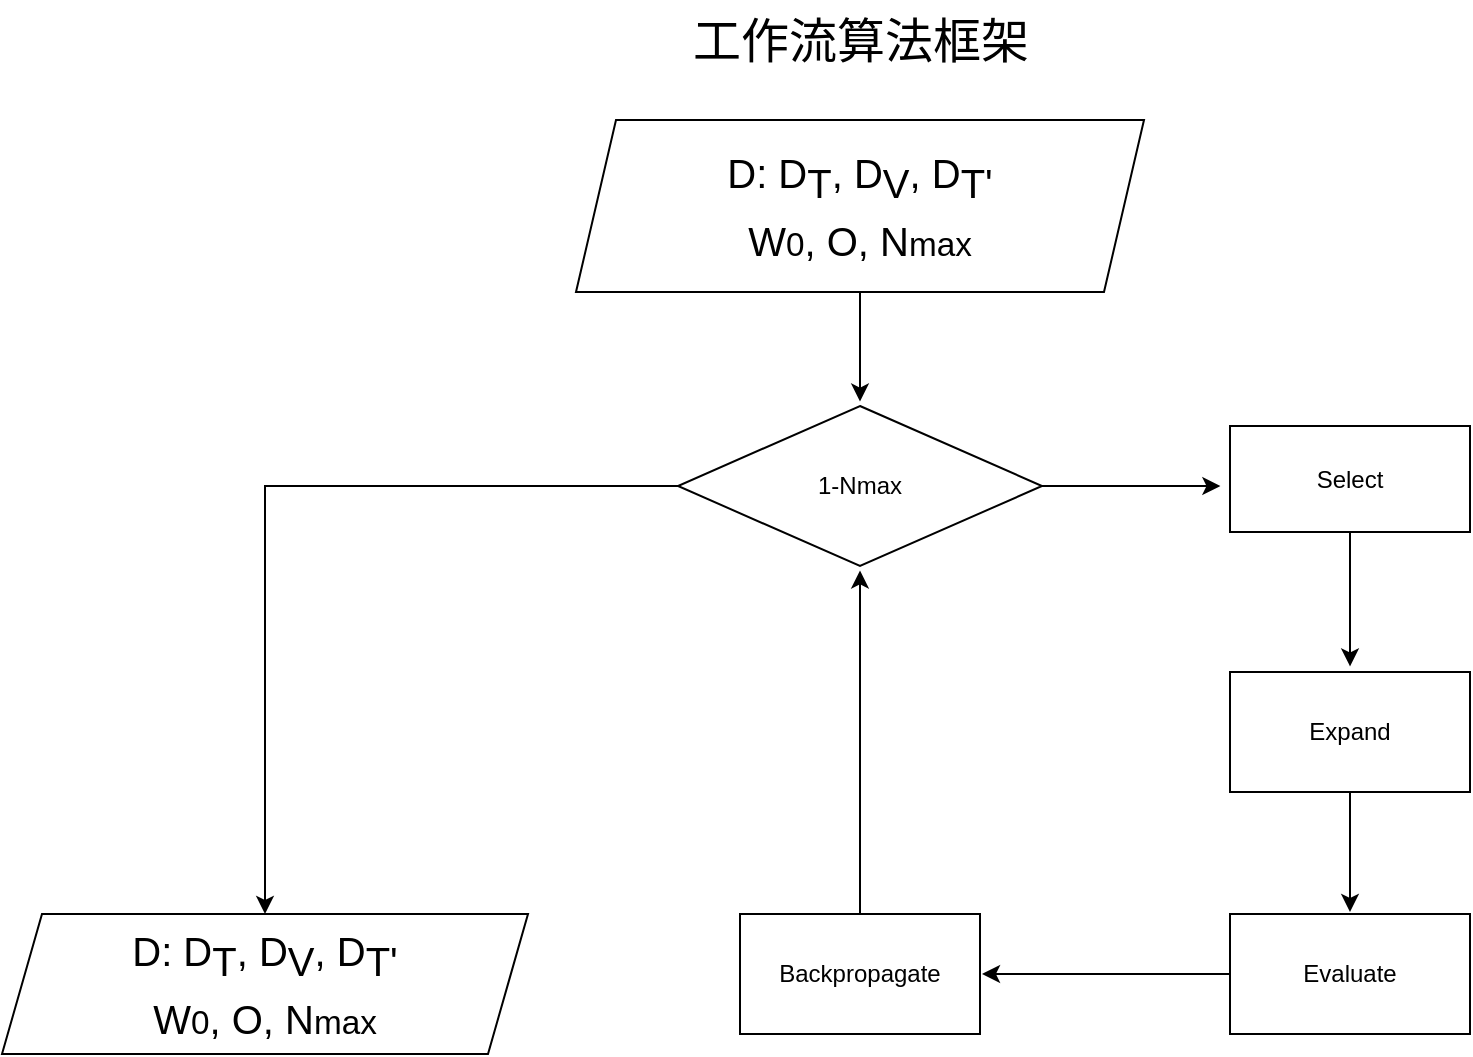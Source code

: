 <mxfile version="24.8.6">
  <diagram name="第 1 页" id="ySSxs_IK6wjhbyxDStdA">
    <mxGraphModel dx="1050" dy="530" grid="0" gridSize="10" guides="1" tooltips="1" connect="1" arrows="1" fold="1" page="1" pageScale="1" pageWidth="1169" pageHeight="827" math="0" shadow="0">
      <root>
        <mxCell id="0" />
        <mxCell id="1" parent="0" />
        <mxCell id="_IWaz8_7ypiRNUwaHyGo-1" value="工作流算法框架" style="text;html=1;align=center;verticalAlign=middle;resizable=0;points=[];autosize=1;strokeColor=none;fillColor=none;fontSize=24;" vertex="1" parent="1">
          <mxGeometry x="378" y="66" width="186" height="41" as="geometry" />
        </mxCell>
        <mxCell id="_IWaz8_7ypiRNUwaHyGo-11" style="edgeStyle=orthogonalEdgeStyle;rounded=0;orthogonalLoop=1;jettySize=auto;html=1;" edge="1" parent="1" source="_IWaz8_7ypiRNUwaHyGo-3">
          <mxGeometry relative="1" as="geometry">
            <mxPoint x="471" y="266.8" as="targetPoint" />
          </mxGeometry>
        </mxCell>
        <mxCell id="_IWaz8_7ypiRNUwaHyGo-3" value="&lt;span style=&quot;font-size: 20px;&quot;&gt;D: D&lt;/span&gt;&lt;sub style=&quot;font-size: 20px;&quot;&gt;T&lt;/sub&gt;&lt;span style=&quot;font-size: 20px;&quot;&gt;, D&lt;/span&gt;&lt;sub style=&quot;font-size: 20px;&quot;&gt;V&lt;/sub&gt;&lt;span style=&quot;font-size: 20px;&quot;&gt;, D&lt;/span&gt;&lt;sub style=&quot;font-size: 20px;&quot;&gt;T&#39;&lt;/sub&gt;&lt;div&gt;&lt;sub style=&quot;font-size: 20px;&quot;&gt;W&lt;/sub&gt;&lt;span style=&quot;font-size: 20px;&quot;&gt;&lt;sub&gt;0&lt;/sub&gt;&lt;/span&gt;&lt;sub style=&quot;font-size: 20px;&quot;&gt;, O, N&lt;/sub&gt;&lt;span style=&quot;font-size: 20px;&quot;&gt;&lt;sub&gt;max&lt;/sub&gt;&lt;/span&gt;&lt;/div&gt;" style="shape=parallelogram;perimeter=parallelogramPerimeter;whiteSpace=wrap;html=1;fixedSize=1;fontSize=20;" vertex="1" parent="1">
          <mxGeometry x="329" y="126" width="284" height="86" as="geometry" />
        </mxCell>
        <mxCell id="_IWaz8_7ypiRNUwaHyGo-12" style="edgeStyle=orthogonalEdgeStyle;rounded=0;orthogonalLoop=1;jettySize=auto;html=1;" edge="1" parent="1" source="_IWaz8_7ypiRNUwaHyGo-4">
          <mxGeometry relative="1" as="geometry">
            <mxPoint x="651.2" y="309" as="targetPoint" />
          </mxGeometry>
        </mxCell>
        <mxCell id="_IWaz8_7ypiRNUwaHyGo-20" style="edgeStyle=orthogonalEdgeStyle;rounded=0;orthogonalLoop=1;jettySize=auto;html=1;entryX=0.5;entryY=0;entryDx=0;entryDy=0;" edge="1" parent="1" source="_IWaz8_7ypiRNUwaHyGo-4" target="_IWaz8_7ypiRNUwaHyGo-10">
          <mxGeometry relative="1" as="geometry" />
        </mxCell>
        <mxCell id="_IWaz8_7ypiRNUwaHyGo-4" value="1-Nmax" style="rhombus;whiteSpace=wrap;html=1;" vertex="1" parent="1">
          <mxGeometry x="380" y="269" width="182" height="80" as="geometry" />
        </mxCell>
        <mxCell id="_IWaz8_7ypiRNUwaHyGo-15" style="edgeStyle=orthogonalEdgeStyle;rounded=0;orthogonalLoop=1;jettySize=auto;html=1;" edge="1" parent="1" source="_IWaz8_7ypiRNUwaHyGo-5">
          <mxGeometry relative="1" as="geometry">
            <mxPoint x="716" y="399.2" as="targetPoint" />
          </mxGeometry>
        </mxCell>
        <mxCell id="_IWaz8_7ypiRNUwaHyGo-5" value="Select" style="rounded=0;whiteSpace=wrap;html=1;" vertex="1" parent="1">
          <mxGeometry x="656" y="279" width="120" height="53" as="geometry" />
        </mxCell>
        <mxCell id="_IWaz8_7ypiRNUwaHyGo-16" style="edgeStyle=orthogonalEdgeStyle;rounded=0;orthogonalLoop=1;jettySize=auto;html=1;" edge="1" parent="1" source="_IWaz8_7ypiRNUwaHyGo-6">
          <mxGeometry relative="1" as="geometry">
            <mxPoint x="716" y="522" as="targetPoint" />
          </mxGeometry>
        </mxCell>
        <mxCell id="_IWaz8_7ypiRNUwaHyGo-6" value="Expand" style="rounded=0;whiteSpace=wrap;html=1;" vertex="1" parent="1">
          <mxGeometry x="656" y="402" width="120" height="60" as="geometry" />
        </mxCell>
        <mxCell id="_IWaz8_7ypiRNUwaHyGo-17" style="edgeStyle=orthogonalEdgeStyle;rounded=0;orthogonalLoop=1;jettySize=auto;html=1;" edge="1" parent="1" source="_IWaz8_7ypiRNUwaHyGo-7">
          <mxGeometry relative="1" as="geometry">
            <mxPoint x="532" y="553" as="targetPoint" />
          </mxGeometry>
        </mxCell>
        <mxCell id="_IWaz8_7ypiRNUwaHyGo-7" value="Evaluate" style="rounded=0;whiteSpace=wrap;html=1;" vertex="1" parent="1">
          <mxGeometry x="656" y="523" width="120" height="60" as="geometry" />
        </mxCell>
        <mxCell id="_IWaz8_7ypiRNUwaHyGo-19" style="edgeStyle=orthogonalEdgeStyle;rounded=0;orthogonalLoop=1;jettySize=auto;html=1;" edge="1" parent="1" source="_IWaz8_7ypiRNUwaHyGo-8">
          <mxGeometry relative="1" as="geometry">
            <mxPoint x="471" y="351.2" as="targetPoint" />
          </mxGeometry>
        </mxCell>
        <mxCell id="_IWaz8_7ypiRNUwaHyGo-8" value="&lt;span class=&quot;katex-mathml&quot;&gt;&lt;math xmlns=&quot;http://www.w3.org/1998/Math/MathML&quot;&gt;&lt;mrow&gt;&lt;mtext&gt;&lt;span style=&quot;background-color: initial; font-family: Helvetica;&quot;&gt;Backpropagate&lt;/span&gt;&lt;/mtext&gt;&lt;/mrow&gt;&lt;/math&gt;&lt;/span&gt;" style="rounded=0;whiteSpace=wrap;html=1;" vertex="1" parent="1">
          <mxGeometry x="411" y="523" width="120" height="60" as="geometry" />
        </mxCell>
        <mxCell id="_IWaz8_7ypiRNUwaHyGo-10" value="&lt;span style=&quot;font-size: 20px;&quot;&gt;D: D&lt;/span&gt;&lt;sub style=&quot;font-size: 20px;&quot;&gt;T&lt;/sub&gt;&lt;span style=&quot;font-size: 20px;&quot;&gt;, D&lt;/span&gt;&lt;sub style=&quot;font-size: 20px;&quot;&gt;V&lt;/sub&gt;&lt;span style=&quot;font-size: 20px;&quot;&gt;, D&lt;/span&gt;&lt;sub style=&quot;font-size: 20px;&quot;&gt;T&#39;&lt;/sub&gt;&lt;div&gt;&lt;sub style=&quot;font-size: 20px;&quot;&gt;W&lt;/sub&gt;&lt;span style=&quot;font-size: 20px;&quot;&gt;&lt;sub&gt;0&lt;/sub&gt;&lt;/span&gt;&lt;sub style=&quot;font-size: 20px;&quot;&gt;, O, N&lt;/sub&gt;&lt;span style=&quot;font-size: 20px;&quot;&gt;&lt;sub&gt;max&lt;/sub&gt;&lt;/span&gt;&lt;/div&gt;" style="shape=parallelogram;perimeter=parallelogramPerimeter;whiteSpace=wrap;html=1;fixedSize=1;fontSize=20;" vertex="1" parent="1">
          <mxGeometry x="42" y="523" width="263" height="70" as="geometry" />
        </mxCell>
      </root>
    </mxGraphModel>
  </diagram>
</mxfile>
